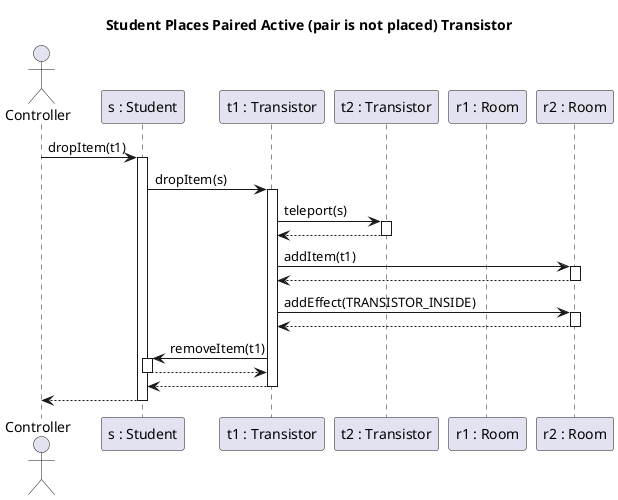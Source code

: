 @startuml student_places_transistor
title Student Places Paired Active (pair is not placed) Transistor

actor Controller as c order 10
participant "t1 : Transistor" as Transistor order 30
participant "s : Student" as Student order 11
participant "t2 : Transistor" as Transistor2 order 40
participant "r1 : Room" as Room order 50
participant "r2 : Room" as Room2 order 60

c -> Student : dropItem(t1)
activate Student

    Student -> Transistor : dropItem(s)
    activate Transistor
        Transistor -> Transistor2: teleport(s)

        activate Transistor2
            Transistor <-- Transistor2
        deactivate Transistor2

        Transistor -> Room2: addItem(t1)
        activate Room2
            Transistor <-- Room2
        deactivate Room2

        Transistor -> Room2: addEffect(TRANSISTOR_INSIDE)
        activate Room2
            Transistor <-- Room2
        deactivate Room2


        Transistor -> Student: removeItem(t1)
        activate Student
            Transistor <-- Student
        deactivate Student

        
    Student <-- Transistor
    deactivate Transistor

    c <-- Student
deactivate Student




@enduml
